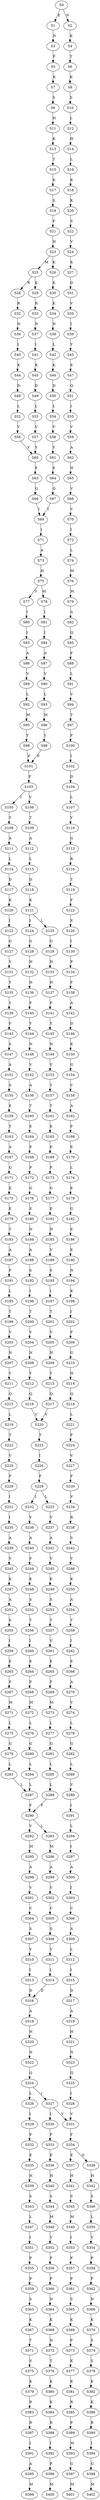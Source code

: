 strict digraph  {
	S0 -> S1 [ label = E ];
	S0 -> S2 [ label = N ];
	S1 -> S3 [ label = N ];
	S2 -> S4 [ label = K ];
	S3 -> S5 [ label = F ];
	S4 -> S6 [ label = T ];
	S5 -> S7 [ label = K ];
	S6 -> S8 [ label = K ];
	S7 -> S9 [ label = S ];
	S8 -> S10 [ label = S ];
	S9 -> S11 [ label = H ];
	S10 -> S12 [ label = L ];
	S11 -> S13 [ label = K ];
	S12 -> S14 [ label = H ];
	S13 -> S15 [ label = T ];
	S14 -> S16 [ label = L ];
	S15 -> S17 [ label = K ];
	S16 -> S18 [ label = K ];
	S17 -> S19 [ label = S ];
	S18 -> S20 [ label = K ];
	S19 -> S21 [ label = F ];
	S20 -> S22 [ label = S ];
	S21 -> S23 [ label = H ];
	S22 -> S24 [ label = V ];
	S23 -> S25 [ label = M ];
	S23 -> S26 [ label = K ];
	S24 -> S27 [ label = K ];
	S25 -> S28 [ label = R ];
	S25 -> S29 [ label = K ];
	S26 -> S30 [ label = K ];
	S27 -> S31 [ label = D ];
	S28 -> S32 [ label = R ];
	S29 -> S33 [ label = R ];
	S30 -> S34 [ label = K ];
	S31 -> S35 [ label = V ];
	S32 -> S36 [ label = N ];
	S33 -> S37 [ label = N ];
	S34 -> S38 [ label = N ];
	S35 -> S39 [ label = I ];
	S36 -> S40 [ label = I ];
	S37 -> S41 [ label = I ];
	S38 -> S42 [ label = L ];
	S39 -> S43 [ label = Y ];
	S40 -> S44 [ label = K ];
	S41 -> S45 [ label = K ];
	S42 -> S46 [ label = K ];
	S43 -> S47 [ label = E ];
	S44 -> S48 [ label = D ];
	S45 -> S49 [ label = D ];
	S46 -> S50 [ label = D ];
	S47 -> S51 [ label = Q ];
	S48 -> S52 [ label = L ];
	S49 -> S53 [ label = L ];
	S50 -> S54 [ label = L ];
	S51 -> S55 [ label = I ];
	S52 -> S56 [ label = V ];
	S53 -> S57 [ label = V ];
	S54 -> S58 [ label = V ];
	S55 -> S59 [ label = V ];
	S56 -> S60 [ label = Y ];
	S57 -> S60 [ label = Y ];
	S58 -> S61 [ label = Y ];
	S59 -> S62 [ label = A ];
	S60 -> S63 [ label = E ];
	S61 -> S64 [ label = E ];
	S62 -> S65 [ label = H ];
	S63 -> S66 [ label = Q ];
	S64 -> S67 [ label = Q ];
	S65 -> S68 [ label = V ];
	S66 -> S69 [ label = I ];
	S67 -> S69 [ label = I ];
	S68 -> S70 [ label = V ];
	S69 -> S71 [ label = I ];
	S70 -> S72 [ label = I ];
	S71 -> S73 [ label = A ];
	S72 -> S74 [ label = L ];
	S73 -> S75 [ label = H ];
	S74 -> S76 [ label = M ];
	S75 -> S77 [ label = V ];
	S75 -> S78 [ label = M ];
	S76 -> S79 [ label = M ];
	S77 -> S80 [ label = I ];
	S78 -> S81 [ label = I ];
	S79 -> S82 [ label = A ];
	S80 -> S83 [ label = I ];
	S81 -> S84 [ label = I ];
	S82 -> S85 [ label = Q ];
	S83 -> S86 [ label = A ];
	S84 -> S87 [ label = A ];
	S85 -> S88 [ label = F ];
	S86 -> S89 [ label = V ];
	S87 -> S90 [ label = V ];
	S88 -> S91 [ label = L ];
	S89 -> S92 [ label = L ];
	S90 -> S93 [ label = L ];
	S91 -> S94 [ label = V ];
	S92 -> S95 [ label = M ];
	S93 -> S96 [ label = M ];
	S94 -> S97 [ label = T ];
	S95 -> S98 [ label = Y ];
	S96 -> S99 [ label = Y ];
	S97 -> S100 [ label = F ];
	S98 -> S101 [ label = F ];
	S99 -> S101 [ label = F ];
	S100 -> S102 [ label = I ];
	S101 -> S103 [ label = F ];
	S102 -> S104 [ label = D ];
	S103 -> S105 [ label = I ];
	S103 -> S106 [ label = V ];
	S104 -> S107 [ label = L ];
	S105 -> S108 [ label = T ];
	S106 -> S109 [ label = T ];
	S107 -> S110 [ label = Y ];
	S108 -> S111 [ label = A ];
	S109 -> S112 [ label = A ];
	S110 -> S113 [ label = G ];
	S111 -> S114 [ label = L ];
	S112 -> S115 [ label = L ];
	S113 -> S116 [ label = R ];
	S114 -> S117 [ label = D ];
	S115 -> S118 [ label = D ];
	S116 -> S119 [ label = T ];
	S117 -> S120 [ label = K ];
	S118 -> S121 [ label = K ];
	S119 -> S122 [ label = F ];
	S120 -> S123 [ label = I ];
	S121 -> S124 [ label = I ];
	S121 -> S125 [ label = L ];
	S122 -> S126 [ label = E ];
	S123 -> S127 [ label = G ];
	S124 -> S128 [ label = G ];
	S125 -> S129 [ label = G ];
	S126 -> S130 [ label = I ];
	S127 -> S131 [ label = Y ];
	S128 -> S132 [ label = H ];
	S129 -> S133 [ label = H ];
	S130 -> S134 [ label = P ];
	S131 -> S135 [ label = Y ];
	S132 -> S136 [ label = H ];
	S133 -> S137 [ label = H ];
	S134 -> S138 [ label = F ];
	S135 -> S139 [ label = Y ];
	S136 -> S140 [ label = F ];
	S137 -> S141 [ label = F ];
	S138 -> S142 [ label = A ];
	S139 -> S143 [ label = F ];
	S140 -> S144 [ label = Y ];
	S141 -> S145 [ label = Y ];
	S142 -> S146 [ label = D ];
	S143 -> S147 [ label = S ];
	S144 -> S148 [ label = N ];
	S145 -> S149 [ label = N ];
	S146 -> S150 [ label = K ];
	S147 -> S151 [ label = A ];
	S148 -> S152 [ label = V ];
	S149 -> S153 [ label = V ];
	S150 -> S154 [ label = G ];
	S151 -> S155 [ label = S ];
	S152 -> S156 [ label = A ];
	S153 -> S157 [ label = T ];
	S154 -> S158 [ label = V ];
	S155 -> S159 [ label = E ];
	S156 -> S160 [ label = T ];
	S157 -> S161 [ label = T ];
	S158 -> S162 [ label = A ];
	S159 -> S163 [ label = T ];
	S160 -> S164 [ label = E ];
	S161 -> S165 [ label = E ];
	S162 -> S166 [ label = P ];
	S163 -> S167 [ label = A ];
	S164 -> S168 [ label = E ];
	S165 -> S169 [ label = E ];
	S166 -> S170 [ label = E ];
	S167 -> S171 [ label = Q ];
	S168 -> S172 [ label = P ];
	S169 -> S173 [ label = P ];
	S170 -> S174 [ label = L ];
	S171 -> S175 [ label = E ];
	S172 -> S176 [ label = G ];
	S173 -> S177 [ label = G ];
	S174 -> S178 [ label = E ];
	S175 -> S179 [ label = E ];
	S176 -> S180 [ label = E ];
	S177 -> S181 [ label = E ];
	S178 -> S182 [ label = G ];
	S179 -> S183 [ label = T ];
	S180 -> S184 [ label = N ];
	S181 -> S185 [ label = N ];
	S182 -> S186 [ label = E ];
	S183 -> S187 [ label = A ];
	S184 -> S188 [ label = A ];
	S185 -> S189 [ label = V ];
	S186 -> S190 [ label = E ];
	S187 -> S191 [ label = P ];
	S188 -> S192 [ label = S ];
	S189 -> S193 [ label = S ];
	S190 -> S194 [ label = N ];
	S191 -> S195 [ label = L ];
	S192 -> S196 [ label = I ];
	S193 -> S197 [ label = I ];
	S194 -> S198 [ label = K ];
	S195 -> S199 [ label = T ];
	S196 -> S200 [ label = T ];
	S197 -> S201 [ label = T ];
	S198 -> S202 [ label = I ];
	S199 -> S203 [ label = V ];
	S200 -> S204 [ label = V ];
	S201 -> S205 [ label = V ];
	S202 -> S206 [ label = F ];
	S203 -> S207 [ label = N ];
	S204 -> S208 [ label = N ];
	S205 -> S209 [ label = N ];
	S206 -> S210 [ label = G ];
	S207 -> S211 [ label = Y ];
	S208 -> S212 [ label = Y ];
	S209 -> S213 [ label = Y ];
	S210 -> S214 [ label = H ];
	S211 -> S215 [ label = Q ];
	S212 -> S216 [ label = Q ];
	S213 -> S217 [ label = Q ];
	S214 -> S218 [ label = Q ];
	S215 -> S219 [ label = L ];
	S216 -> S220 [ label = V ];
	S217 -> S220 [ label = V ];
	S218 -> S221 [ label = L ];
	S219 -> S222 [ label = T ];
	S220 -> S223 [ label = T ];
	S221 -> S224 [ label = F ];
	S222 -> S225 [ label = V ];
	S223 -> S226 [ label = I ];
	S224 -> S227 [ label = V ];
	S225 -> S228 [ label = F ];
	S226 -> S229 [ label = F ];
	S227 -> S230 [ label = F ];
	S228 -> S231 [ label = I ];
	S229 -> S232 [ label = I ];
	S229 -> S233 [ label = L ];
	S230 -> S234 [ label = V ];
	S231 -> S235 [ label = I ];
	S232 -> S236 [ label = V ];
	S233 -> S237 [ label = V ];
	S234 -> S238 [ label = R ];
	S235 -> S239 [ label = A ];
	S236 -> S240 [ label = A ];
	S237 -> S241 [ label = A ];
	S238 -> S242 [ label = S ];
	S239 -> S243 [ label = V ];
	S240 -> S244 [ label = F ];
	S241 -> S245 [ label = V ];
	S242 -> S246 [ label = V ];
	S243 -> S247 [ label = K ];
	S244 -> S248 [ label = K ];
	S245 -> S249 [ label = K ];
	S246 -> S250 [ label = K ];
	S247 -> S251 [ label = A ];
	S248 -> S252 [ label = S ];
	S249 -> S253 [ label = S ];
	S250 -> S254 [ label = A ];
	S251 -> S255 [ label = S ];
	S252 -> S256 [ label = T ];
	S253 -> S257 [ label = T ];
	S254 -> S258 [ label = T ];
	S255 -> S259 [ label = I ];
	S256 -> S260 [ label = I ];
	S257 -> S261 [ label = V ];
	S258 -> S262 [ label = I ];
	S259 -> S263 [ label = E ];
	S260 -> S264 [ label = E ];
	S261 -> S265 [ label = E ];
	S262 -> S266 [ label = E ];
	S263 -> S267 [ label = F ];
	S264 -> S268 [ label = F ];
	S265 -> S269 [ label = F ];
	S266 -> S270 [ label = A ];
	S267 -> S271 [ label = M ];
	S268 -> S272 [ label = M ];
	S269 -> S273 [ label = M ];
	S270 -> S274 [ label = V ];
	S271 -> S275 [ label = L ];
	S272 -> S276 [ label = L ];
	S273 -> S277 [ label = L ];
	S274 -> S278 [ label = L ];
	S275 -> S279 [ label = G ];
	S276 -> S280 [ label = G ];
	S277 -> S281 [ label = G ];
	S278 -> S282 [ label = G ];
	S279 -> S283 [ label = L ];
	S280 -> S284 [ label = L ];
	S281 -> S285 [ label = L ];
	S282 -> S286 [ label = L ];
	S283 -> S287 [ label = L ];
	S284 -> S287 [ label = L ];
	S285 -> S288 [ label = L ];
	S286 -> S289 [ label = V ];
	S287 -> S290 [ label = F ];
	S288 -> S290 [ label = F ];
	S289 -> S291 [ label = I ];
	S290 -> S292 [ label = V ];
	S290 -> S293 [ label = L ];
	S291 -> S294 [ label = L ];
	S292 -> S295 [ label = M ];
	S293 -> S296 [ label = M ];
	S294 -> S297 [ label = I ];
	S295 -> S298 [ label = A ];
	S296 -> S299 [ label = A ];
	S297 -> S300 [ label = A ];
	S298 -> S301 [ label = V ];
	S299 -> S302 [ label = V ];
	S300 -> S303 [ label = I ];
	S301 -> S304 [ label = C ];
	S302 -> S305 [ label = C ];
	S303 -> S306 [ label = C ];
	S304 -> S307 [ label = S ];
	S305 -> S308 [ label = S ];
	S306 -> S309 [ label = A ];
	S307 -> S310 [ label = V ];
	S308 -> S311 [ label = V ];
	S309 -> S312 [ label = L ];
	S310 -> S313 [ label = I ];
	S311 -> S314 [ label = I ];
	S312 -> S315 [ label = I ];
	S313 -> S316 [ label = D ];
	S314 -> S316 [ label = D ];
	S315 -> S317 [ label = D ];
	S316 -> S318 [ label = A ];
	S317 -> S319 [ label = A ];
	S318 -> S320 [ label = H ];
	S319 -> S321 [ label = H ];
	S320 -> S322 [ label = N ];
	S321 -> S323 [ label = N ];
	S322 -> S324 [ label = Q ];
	S323 -> S325 [ label = Q ];
	S324 -> S326 [ label = L ];
	S324 -> S327 [ label = I ];
	S325 -> S328 [ label = I ];
	S326 -> S329 [ label = I ];
	S327 -> S330 [ label = I ];
	S327 -> S331 [ label = V ];
	S328 -> S331 [ label = V ];
	S329 -> S332 [ label = F ];
	S330 -> S333 [ label = F ];
	S331 -> S334 [ label = F ];
	S332 -> S335 [ label = E ];
	S333 -> S336 [ label = E ];
	S334 -> S337 [ label = E ];
	S334 -> S338 [ label = D ];
	S335 -> S339 [ label = H ];
	S336 -> S340 [ label = H ];
	S337 -> S341 [ label = H ];
	S338 -> S342 [ label = H ];
	S339 -> S343 [ label = S ];
	S340 -> S344 [ label = S ];
	S341 -> S345 [ label = S ];
	S342 -> S346 [ label = S ];
	S343 -> S347 [ label = L ];
	S344 -> S348 [ label = M ];
	S345 -> S349 [ label = M ];
	S346 -> S350 [ label = L ];
	S347 -> S351 [ label = I ];
	S348 -> S352 [ label = V ];
	S349 -> S353 [ label = I ];
	S350 -> S354 [ label = V ];
	S351 -> S355 [ label = P ];
	S352 -> S356 [ label = P ];
	S353 -> S357 [ label = P ];
	S354 -> S358 [ label = P ];
	S355 -> S359 [ label = P ];
	S356 -> S360 [ label = P ];
	S357 -> S361 [ label = P ];
	S358 -> S362 [ label = P ];
	S359 -> S363 [ label = S ];
	S360 -> S364 [ label = N ];
	S361 -> S365 [ label = S ];
	S362 -> S366 [ label = N ];
	S363 -> S367 [ label = K ];
	S364 -> S368 [ label = K ];
	S365 -> S369 [ label = K ];
	S366 -> S370 [ label = K ];
	S367 -> S371 [ label = T ];
	S368 -> S372 [ label = N ];
	S369 -> S373 [ label = P ];
	S370 -> S374 [ label = S ];
	S371 -> S375 [ label = S ];
	S372 -> S376 [ label = T ];
	S373 -> S377 [ label = K ];
	S374 -> S378 [ label = S ];
	S375 -> S379 [ label = K ];
	S376 -> S380 [ label = K ];
	S377 -> S381 [ label = K ];
	S378 -> S382 [ label = K ];
	S379 -> S383 [ label = R ];
	S380 -> S384 [ label = K ];
	S381 -> S385 [ label = R ];
	S382 -> S386 [ label = K ];
	S383 -> S387 [ label = R ];
	S384 -> S388 [ label = R ];
	S385 -> S389 [ label = P ];
	S386 -> S390 [ label = R ];
	S387 -> S391 [ label = I ];
	S388 -> S392 [ label = I ];
	S389 -> S393 [ label = M ];
	S390 -> S394 [ label = I ];
	S391 -> S395 [ label = A ];
	S392 -> S396 [ label = P ];
	S393 -> S397 [ label = G ];
	S394 -> S398 [ label = G ];
	S395 -> S399 [ label = M ];
	S396 -> S400 [ label = M ];
	S397 -> S401 [ label = M ];
	S398 -> S402 [ label = M ];
}
